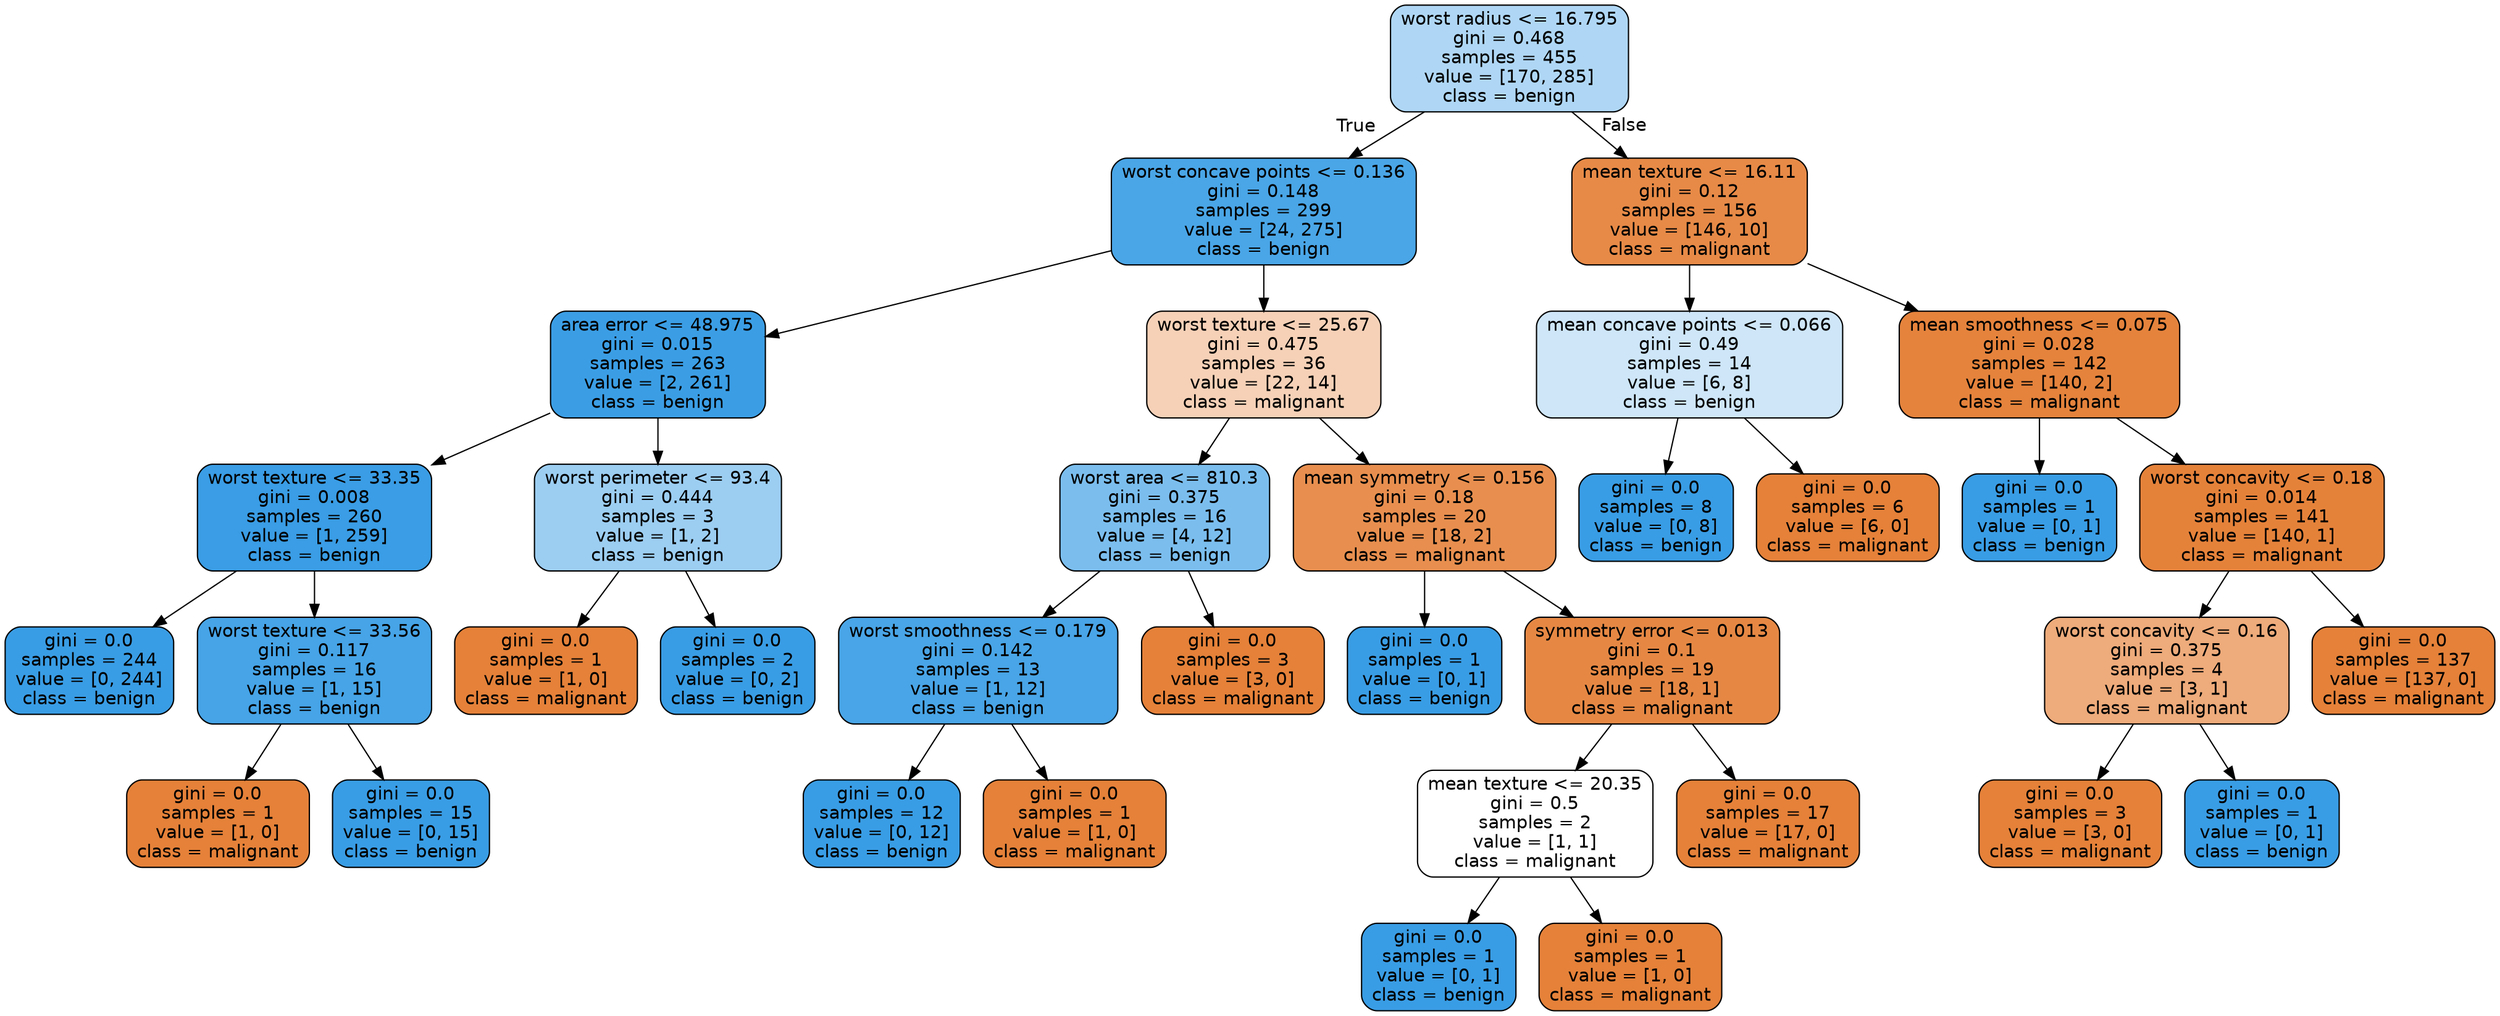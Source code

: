 digraph Tree {
node [shape=box, style="filled, rounded", color="black", fontname=helvetica] ;
edge [fontname=helvetica] ;
0 [label="worst radius <= 16.795\ngini = 0.468\nsamples = 455\nvalue = [170, 285]\nclass = benign", fillcolor="#afd7f5"] ;
1 [label="worst concave points <= 0.136\ngini = 0.148\nsamples = 299\nvalue = [24, 275]\nclass = benign", fillcolor="#4aa6e7"] ;
0 -> 1 [labeldistance=2.5, labelangle=45, headlabel="True"] ;
2 [label="area error <= 48.975\ngini = 0.015\nsamples = 263\nvalue = [2, 261]\nclass = benign", fillcolor="#3b9ee5"] ;
1 -> 2 ;
3 [label="worst texture <= 33.35\ngini = 0.008\nsamples = 260\nvalue = [1, 259]\nclass = benign", fillcolor="#3a9de5"] ;
2 -> 3 ;
4 [label="gini = 0.0\nsamples = 244\nvalue = [0, 244]\nclass = benign", fillcolor="#399de5"] ;
3 -> 4 ;
5 [label="worst texture <= 33.56\ngini = 0.117\nsamples = 16\nvalue = [1, 15]\nclass = benign", fillcolor="#46a4e7"] ;
3 -> 5 ;
6 [label="gini = 0.0\nsamples = 1\nvalue = [1, 0]\nclass = malignant", fillcolor="#e58139"] ;
5 -> 6 ;
7 [label="gini = 0.0\nsamples = 15\nvalue = [0, 15]\nclass = benign", fillcolor="#399de5"] ;
5 -> 7 ;
8 [label="worst perimeter <= 93.4\ngini = 0.444\nsamples = 3\nvalue = [1, 2]\nclass = benign", fillcolor="#9ccef2"] ;
2 -> 8 ;
9 [label="gini = 0.0\nsamples = 1\nvalue = [1, 0]\nclass = malignant", fillcolor="#e58139"] ;
8 -> 9 ;
10 [label="gini = 0.0\nsamples = 2\nvalue = [0, 2]\nclass = benign", fillcolor="#399de5"] ;
8 -> 10 ;
11 [label="worst texture <= 25.67\ngini = 0.475\nsamples = 36\nvalue = [22, 14]\nclass = malignant", fillcolor="#f6d1b7"] ;
1 -> 11 ;
12 [label="worst area <= 810.3\ngini = 0.375\nsamples = 16\nvalue = [4, 12]\nclass = benign", fillcolor="#7bbeee"] ;
11 -> 12 ;
13 [label="worst smoothness <= 0.179\ngini = 0.142\nsamples = 13\nvalue = [1, 12]\nclass = benign", fillcolor="#49a5e7"] ;
12 -> 13 ;
14 [label="gini = 0.0\nsamples = 12\nvalue = [0, 12]\nclass = benign", fillcolor="#399de5"] ;
13 -> 14 ;
15 [label="gini = 0.0\nsamples = 1\nvalue = [1, 0]\nclass = malignant", fillcolor="#e58139"] ;
13 -> 15 ;
16 [label="gini = 0.0\nsamples = 3\nvalue = [3, 0]\nclass = malignant", fillcolor="#e58139"] ;
12 -> 16 ;
17 [label="mean symmetry <= 0.156\ngini = 0.18\nsamples = 20\nvalue = [18, 2]\nclass = malignant", fillcolor="#e88f4f"] ;
11 -> 17 ;
18 [label="gini = 0.0\nsamples = 1\nvalue = [0, 1]\nclass = benign", fillcolor="#399de5"] ;
17 -> 18 ;
19 [label="symmetry error <= 0.013\ngini = 0.1\nsamples = 19\nvalue = [18, 1]\nclass = malignant", fillcolor="#e68844"] ;
17 -> 19 ;
20 [label="mean texture <= 20.35\ngini = 0.5\nsamples = 2\nvalue = [1, 1]\nclass = malignant", fillcolor="#ffffff"] ;
19 -> 20 ;
21 [label="gini = 0.0\nsamples = 1\nvalue = [0, 1]\nclass = benign", fillcolor="#399de5"] ;
20 -> 21 ;
22 [label="gini = 0.0\nsamples = 1\nvalue = [1, 0]\nclass = malignant", fillcolor="#e58139"] ;
20 -> 22 ;
23 [label="gini = 0.0\nsamples = 17\nvalue = [17, 0]\nclass = malignant", fillcolor="#e58139"] ;
19 -> 23 ;
24 [label="mean texture <= 16.11\ngini = 0.12\nsamples = 156\nvalue = [146, 10]\nclass = malignant", fillcolor="#e78a47"] ;
0 -> 24 [labeldistance=2.5, labelangle=-45, headlabel="False"] ;
25 [label="mean concave points <= 0.066\ngini = 0.49\nsamples = 14\nvalue = [6, 8]\nclass = benign", fillcolor="#cee6f8"] ;
24 -> 25 ;
26 [label="gini = 0.0\nsamples = 8\nvalue = [0, 8]\nclass = benign", fillcolor="#399de5"] ;
25 -> 26 ;
27 [label="gini = 0.0\nsamples = 6\nvalue = [6, 0]\nclass = malignant", fillcolor="#e58139"] ;
25 -> 27 ;
28 [label="mean smoothness <= 0.075\ngini = 0.028\nsamples = 142\nvalue = [140, 2]\nclass = malignant", fillcolor="#e5833c"] ;
24 -> 28 ;
29 [label="gini = 0.0\nsamples = 1\nvalue = [0, 1]\nclass = benign", fillcolor="#399de5"] ;
28 -> 29 ;
30 [label="worst concavity <= 0.18\ngini = 0.014\nsamples = 141\nvalue = [140, 1]\nclass = malignant", fillcolor="#e5823a"] ;
28 -> 30 ;
31 [label="worst concavity <= 0.16\ngini = 0.375\nsamples = 4\nvalue = [3, 1]\nclass = malignant", fillcolor="#eeab7b"] ;
30 -> 31 ;
32 [label="gini = 0.0\nsamples = 3\nvalue = [3, 0]\nclass = malignant", fillcolor="#e58139"] ;
31 -> 32 ;
33 [label="gini = 0.0\nsamples = 1\nvalue = [0, 1]\nclass = benign", fillcolor="#399de5"] ;
31 -> 33 ;
34 [label="gini = 0.0\nsamples = 137\nvalue = [137, 0]\nclass = malignant", fillcolor="#e58139"] ;
30 -> 34 ;
}